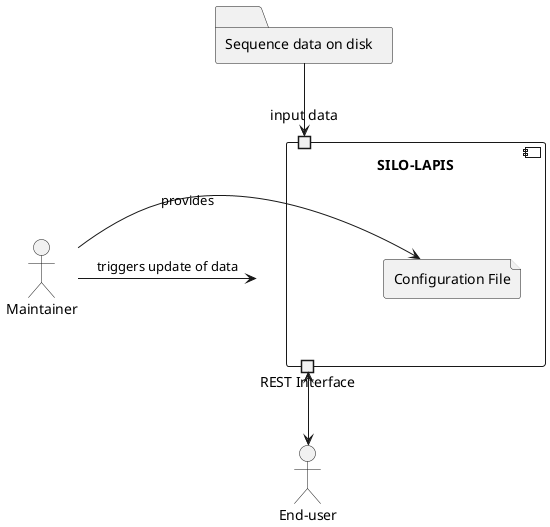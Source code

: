 @startuml

actor Enduser as "End-user"
actor maintainer as "Maintainer"

component SILO-LAPIS as "SILO-LAPIS" {
    portout restInterface as "REST Interface"
    portin inputData as "input data"

    file "Configuration File" as config
}


folder InputData as "Sequence data on disk" {
}


Enduser <-up-> restInterface


InputData -d-> inputData


maintainer -r-> config: provides
maintainer -r-> "SILO-LAPIS": triggers update of data


@enduml
